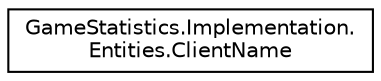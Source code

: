 digraph "Graphical Class Hierarchy"
{
  edge [fontname="Helvetica",fontsize="10",labelfontname="Helvetica",labelfontsize="10"];
  node [fontname="Helvetica",fontsize="10",shape=record];
  rankdir="LR";
  Node1 [label="GameStatistics.Implementation.\lEntities.ClientName",height=0.2,width=0.4,color="black", fillcolor="white", style="filled",URL="$class_game_statistics_1_1_implementation_1_1_entities_1_1_client_name.html"];
}
